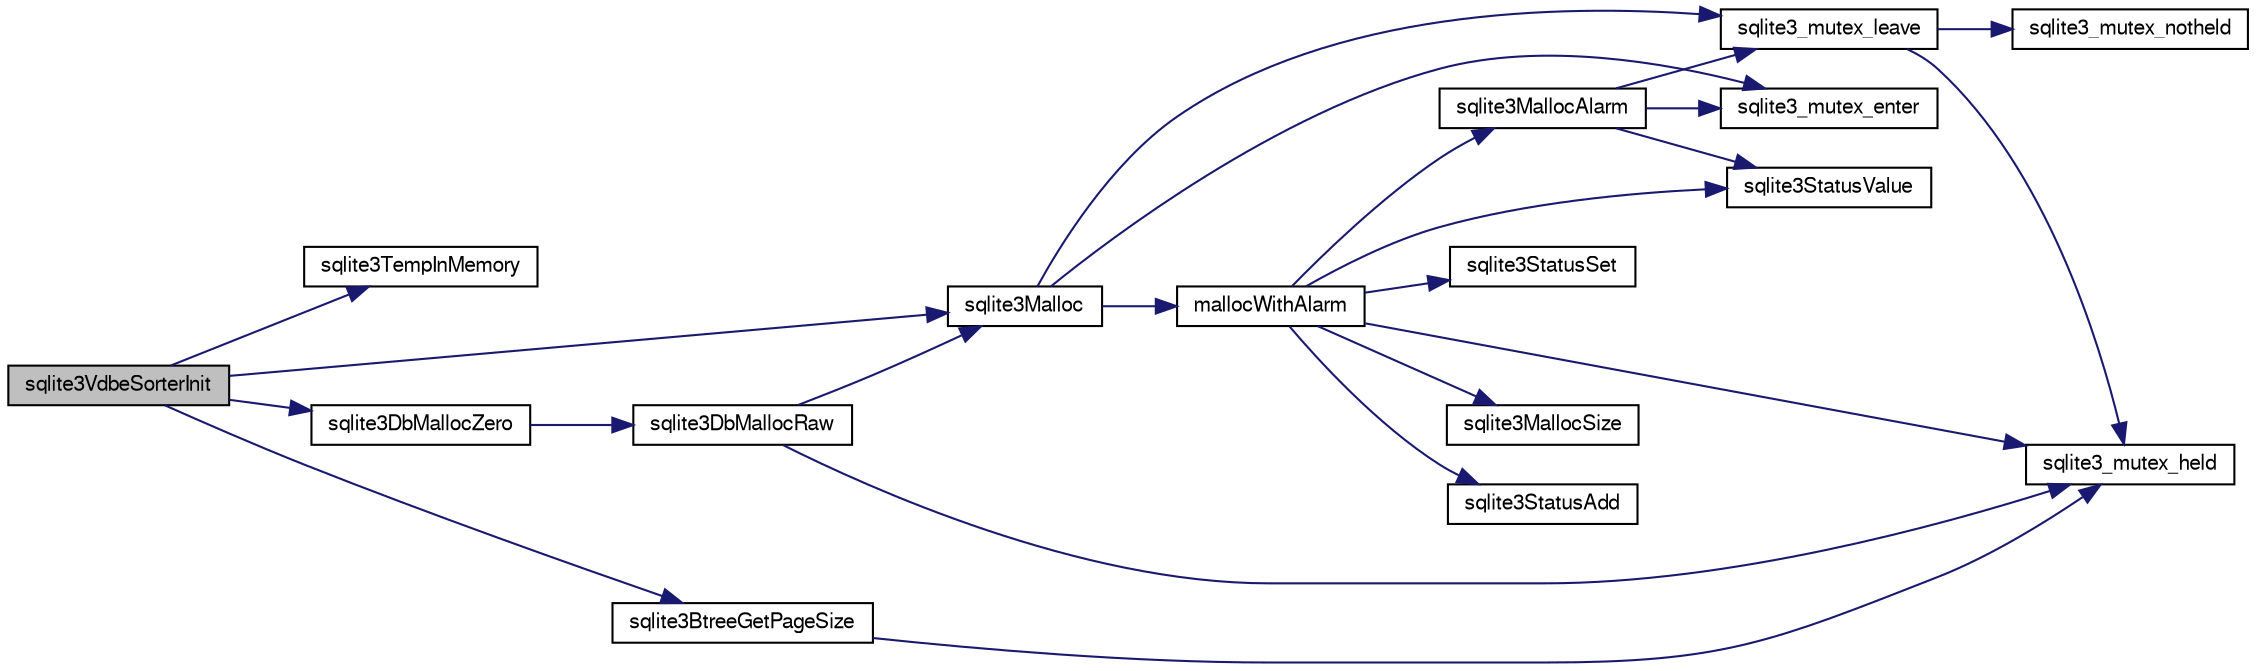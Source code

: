 digraph "sqlite3VdbeSorterInit"
{
  edge [fontname="FreeSans",fontsize="10",labelfontname="FreeSans",labelfontsize="10"];
  node [fontname="FreeSans",fontsize="10",shape=record];
  rankdir="LR";
  Node792967 [label="sqlite3VdbeSorterInit",height=0.2,width=0.4,color="black", fillcolor="grey75", style="filled", fontcolor="black"];
  Node792967 -> Node792968 [color="midnightblue",fontsize="10",style="solid",fontname="FreeSans"];
  Node792968 [label="sqlite3TempInMemory",height=0.2,width=0.4,color="black", fillcolor="white", style="filled",URL="$sqlite3_8c.html#a458449cdb4a6ca29650deb8af285a511"];
  Node792967 -> Node792969 [color="midnightblue",fontsize="10",style="solid",fontname="FreeSans"];
  Node792969 [label="sqlite3DbMallocZero",height=0.2,width=0.4,color="black", fillcolor="white", style="filled",URL="$sqlite3_8c.html#a49cfebac9d6067a03442c92af73f33e4"];
  Node792969 -> Node792970 [color="midnightblue",fontsize="10",style="solid",fontname="FreeSans"];
  Node792970 [label="sqlite3DbMallocRaw",height=0.2,width=0.4,color="black", fillcolor="white", style="filled",URL="$sqlite3_8c.html#abbe8be0cf7175e11ddc3e2218fad924e"];
  Node792970 -> Node792971 [color="midnightblue",fontsize="10",style="solid",fontname="FreeSans"];
  Node792971 [label="sqlite3_mutex_held",height=0.2,width=0.4,color="black", fillcolor="white", style="filled",URL="$sqlite3_8c.html#acf77da68932b6bc163c5e68547ecc3e7"];
  Node792970 -> Node792972 [color="midnightblue",fontsize="10",style="solid",fontname="FreeSans"];
  Node792972 [label="sqlite3Malloc",height=0.2,width=0.4,color="black", fillcolor="white", style="filled",URL="$sqlite3_8c.html#a361a2eaa846b1885f123abe46f5d8b2b"];
  Node792972 -> Node792973 [color="midnightblue",fontsize="10",style="solid",fontname="FreeSans"];
  Node792973 [label="sqlite3_mutex_enter",height=0.2,width=0.4,color="black", fillcolor="white", style="filled",URL="$sqlite3_8c.html#a1c12cde690bd89f104de5cbad12a6bf5"];
  Node792972 -> Node792974 [color="midnightblue",fontsize="10",style="solid",fontname="FreeSans"];
  Node792974 [label="mallocWithAlarm",height=0.2,width=0.4,color="black", fillcolor="white", style="filled",URL="$sqlite3_8c.html#ab070d5cf8e48ec8a6a43cf025d48598b"];
  Node792974 -> Node792971 [color="midnightblue",fontsize="10",style="solid",fontname="FreeSans"];
  Node792974 -> Node792975 [color="midnightblue",fontsize="10",style="solid",fontname="FreeSans"];
  Node792975 [label="sqlite3StatusSet",height=0.2,width=0.4,color="black", fillcolor="white", style="filled",URL="$sqlite3_8c.html#afec7586c01fcb5ea17dc9d7725a589d9"];
  Node792974 -> Node792976 [color="midnightblue",fontsize="10",style="solid",fontname="FreeSans"];
  Node792976 [label="sqlite3StatusValue",height=0.2,width=0.4,color="black", fillcolor="white", style="filled",URL="$sqlite3_8c.html#a30b8ac296c6e200c1fa57708d52c6ef6"];
  Node792974 -> Node792977 [color="midnightblue",fontsize="10",style="solid",fontname="FreeSans"];
  Node792977 [label="sqlite3MallocAlarm",height=0.2,width=0.4,color="black", fillcolor="white", style="filled",URL="$sqlite3_8c.html#ada66988e8471d1198f3219c062377508"];
  Node792977 -> Node792976 [color="midnightblue",fontsize="10",style="solid",fontname="FreeSans"];
  Node792977 -> Node792978 [color="midnightblue",fontsize="10",style="solid",fontname="FreeSans"];
  Node792978 [label="sqlite3_mutex_leave",height=0.2,width=0.4,color="black", fillcolor="white", style="filled",URL="$sqlite3_8c.html#a5838d235601dbd3c1fa993555c6bcc93"];
  Node792978 -> Node792971 [color="midnightblue",fontsize="10",style="solid",fontname="FreeSans"];
  Node792978 -> Node792979 [color="midnightblue",fontsize="10",style="solid",fontname="FreeSans"];
  Node792979 [label="sqlite3_mutex_notheld",height=0.2,width=0.4,color="black", fillcolor="white", style="filled",URL="$sqlite3_8c.html#a83967c837c1c000d3b5adcfaa688f5dc"];
  Node792977 -> Node792973 [color="midnightblue",fontsize="10",style="solid",fontname="FreeSans"];
  Node792974 -> Node792980 [color="midnightblue",fontsize="10",style="solid",fontname="FreeSans"];
  Node792980 [label="sqlite3MallocSize",height=0.2,width=0.4,color="black", fillcolor="white", style="filled",URL="$sqlite3_8c.html#acf5d2a5f35270bafb050bd2def576955"];
  Node792974 -> Node792981 [color="midnightblue",fontsize="10",style="solid",fontname="FreeSans"];
  Node792981 [label="sqlite3StatusAdd",height=0.2,width=0.4,color="black", fillcolor="white", style="filled",URL="$sqlite3_8c.html#afa029f93586aeab4cc85360905dae9cd"];
  Node792972 -> Node792978 [color="midnightblue",fontsize="10",style="solid",fontname="FreeSans"];
  Node792967 -> Node792982 [color="midnightblue",fontsize="10",style="solid",fontname="FreeSans"];
  Node792982 [label="sqlite3BtreeGetPageSize",height=0.2,width=0.4,color="black", fillcolor="white", style="filled",URL="$sqlite3_8c.html#a91f9dbfdbf95d6d9b955d1c7648b9fc1"];
  Node792982 -> Node792971 [color="midnightblue",fontsize="10",style="solid",fontname="FreeSans"];
  Node792967 -> Node792972 [color="midnightblue",fontsize="10",style="solid",fontname="FreeSans"];
}
